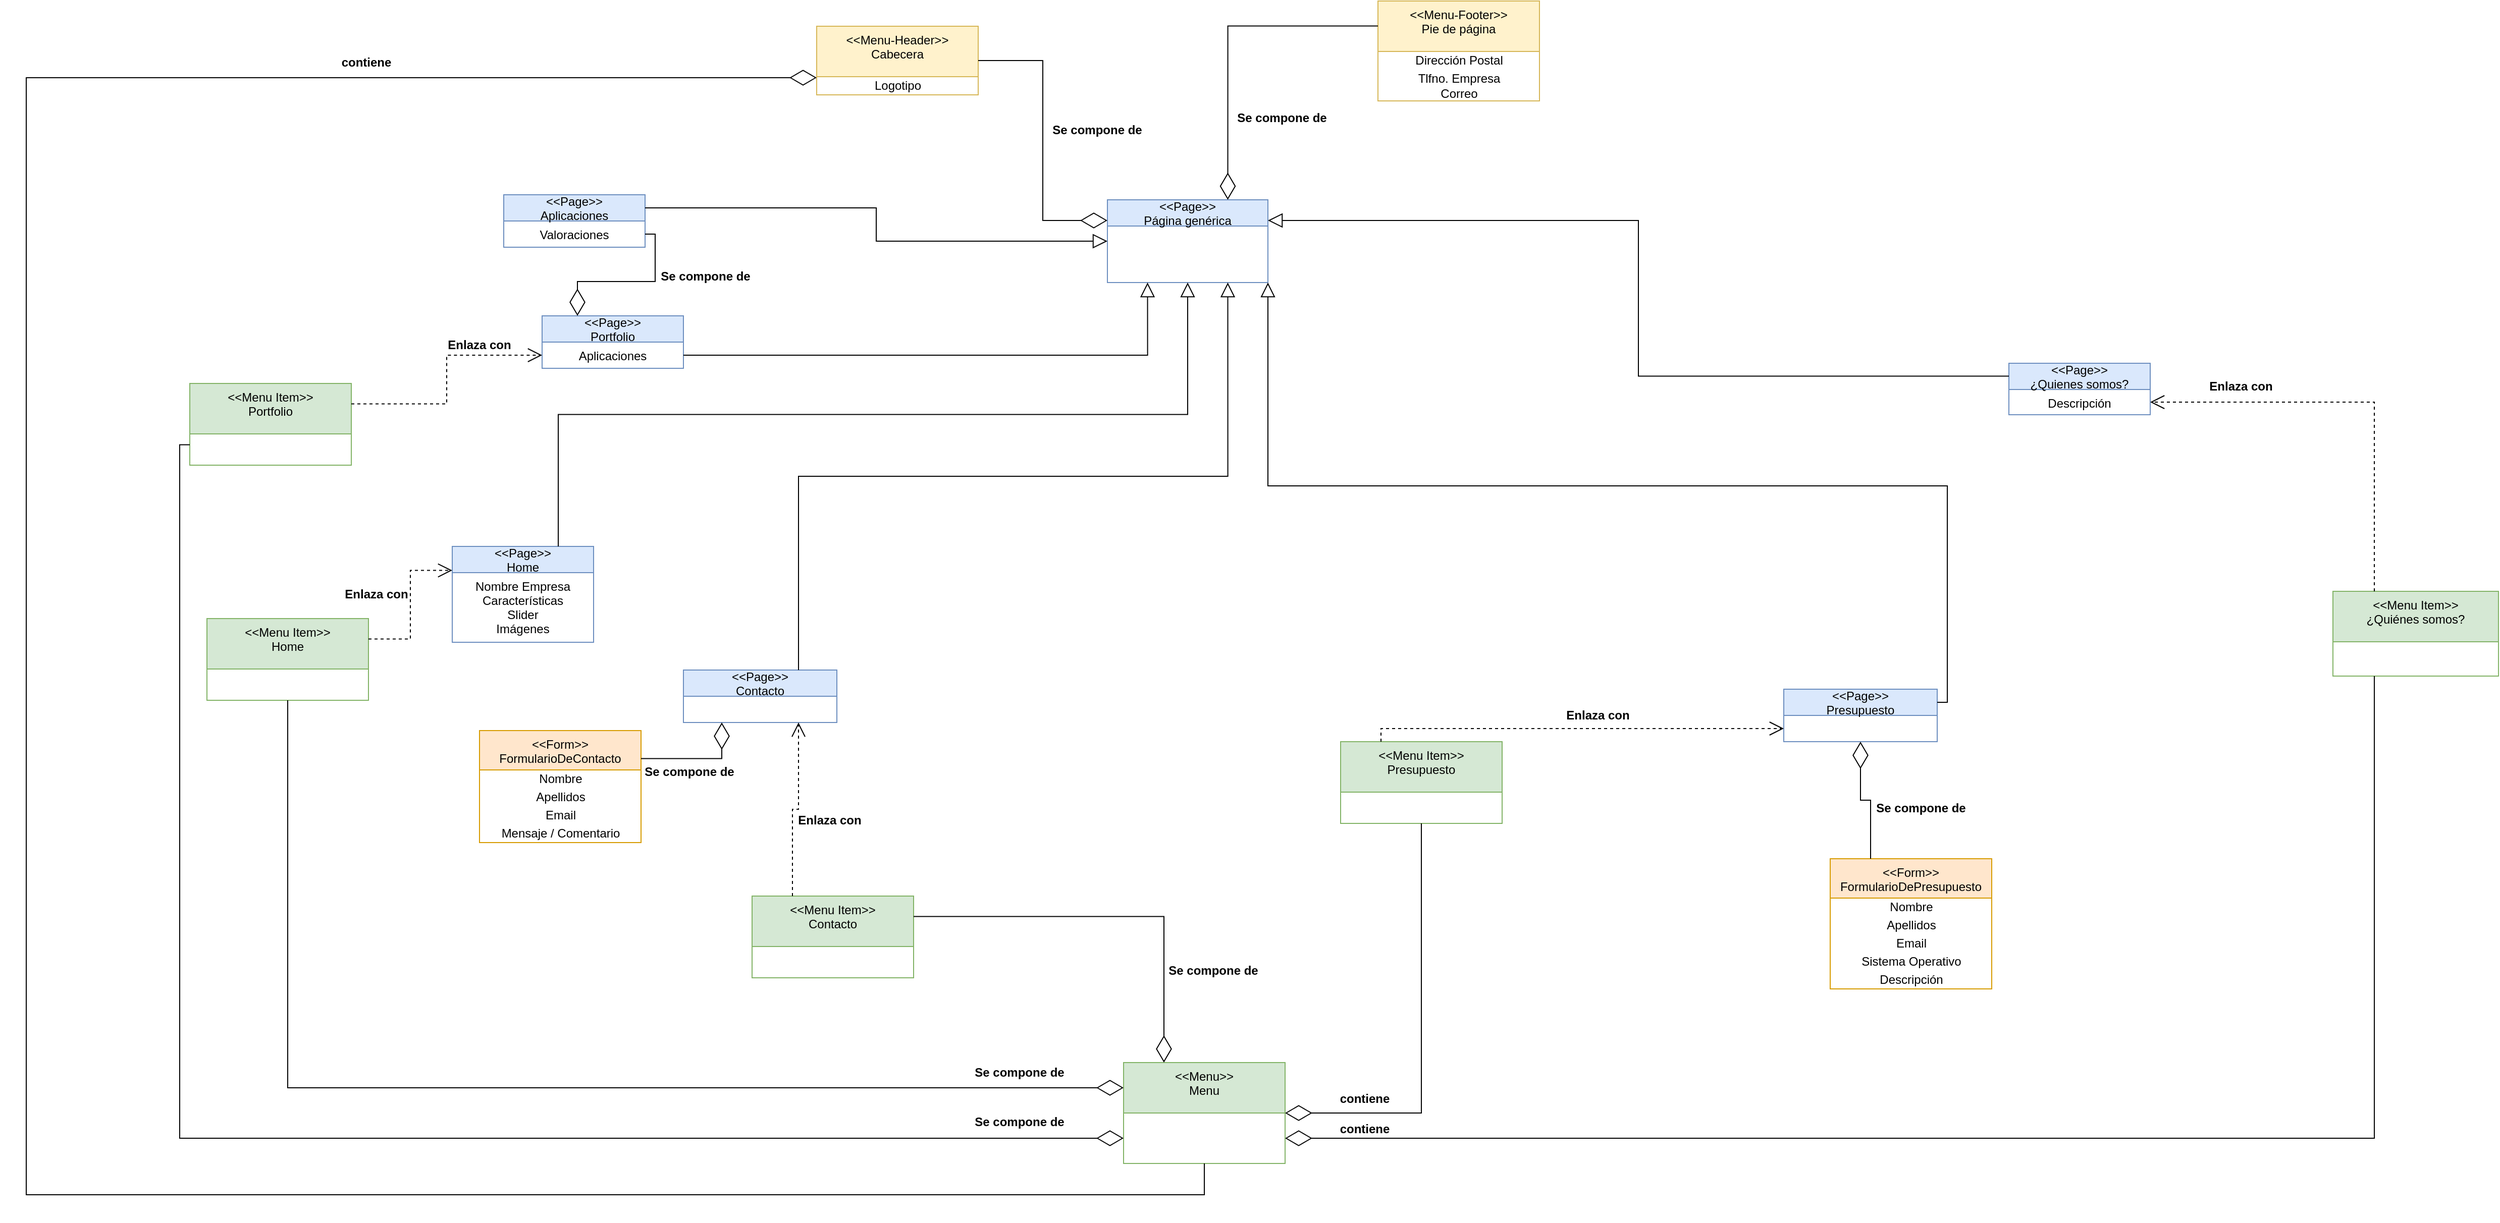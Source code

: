 <mxfile version="15.6.8" type="google"><diagram id="yA0G8UE_XmNXI0Ufz7mg" name="Page-1"><mxGraphModel dx="2530" dy="1765" grid="0" gridSize="10" guides="1" tooltips="1" connect="1" arrows="1" fold="1" page="0" pageScale="1" pageWidth="827" pageHeight="1169" math="0" shadow="0"><root><mxCell id="0"/><mxCell id="1" parent="0"/><mxCell id="hKRWNTkdXomV-O8M1W_Q-1" value="&lt;&lt;Menu&gt;&gt;&#10;Menu" style="swimlane;fontStyle=0;align=center;verticalAlign=top;childLayout=stackLayout;horizontal=1;startSize=50;horizontalStack=0;resizeParent=1;resizeParentMax=0;resizeLast=0;collapsible=1;marginBottom=0;fillColor=#d5e8d4;strokeColor=#82b366;" parent="1" vertex="1"><mxGeometry x="313" y="549" width="160" height="100" as="geometry"/></mxCell><mxCell id="hKRWNTkdXomV-O8M1W_Q-7" value="&lt;&lt;Menu Item&gt;&gt;&#10;Portfolio" style="swimlane;fontStyle=0;align=center;verticalAlign=top;childLayout=stackLayout;horizontal=1;startSize=50;horizontalStack=0;resizeParent=1;resizeParentMax=0;resizeLast=0;collapsible=1;marginBottom=0;fillColor=#d5e8d4;strokeColor=#82b366;" parent="1" vertex="1"><mxGeometry x="-612" y="-124" width="160" height="81" as="geometry"/></mxCell><mxCell id="hKRWNTkdXomV-O8M1W_Q-17" value="&lt;&lt;Menu Item&gt;&gt;&#10;¿Quiénes somos?" style="swimlane;fontStyle=0;align=center;verticalAlign=top;childLayout=stackLayout;horizontal=1;startSize=50;horizontalStack=0;resizeParent=1;resizeParentMax=0;resizeLast=0;collapsible=1;marginBottom=0;fillColor=#d5e8d4;strokeColor=#82b366;" parent="1" vertex="1"><mxGeometry x="1511" y="82" width="164" height="84" as="geometry"/></mxCell><mxCell id="hKRWNTkdXomV-O8M1W_Q-23" value="&lt;&lt;Menu Item&gt;&gt;&#10;Presupuesto" style="swimlane;fontStyle=0;align=center;verticalAlign=top;childLayout=stackLayout;horizontal=1;startSize=50;horizontalStack=0;resizeParent=1;resizeParentMax=0;resizeLast=0;collapsible=1;marginBottom=0;fillColor=#d5e8d4;strokeColor=#82b366;" parent="1" vertex="1"><mxGeometry x="528" y="231" width="160" height="81" as="geometry"/></mxCell><mxCell id="hKRWNTkdXomV-O8M1W_Q-37" value="&lt;&lt;Form&gt;&gt;&#10;FormularioDeContacto" style="swimlane;fontStyle=0;align=center;verticalAlign=top;childLayout=stackLayout;horizontal=1;startSize=39;horizontalStack=0;resizeParent=1;resizeParentMax=0;resizeLast=0;collapsible=1;marginBottom=0;fillColor=#ffe6cc;strokeColor=#d79b00;" parent="1" vertex="1"><mxGeometry x="-325" y="220" width="160" height="111" as="geometry"/></mxCell><mxCell id="hKRWNTkdXomV-O8M1W_Q-34" value="Nombre" style="text;html=1;align=center;verticalAlign=middle;resizable=0;points=[];autosize=1;" parent="hKRWNTkdXomV-O8M1W_Q-37" vertex="1"><mxGeometry y="39" width="160" height="18" as="geometry"/></mxCell><mxCell id="8-_YNBI-Xo3XljAT3MFW-4" value="Apellidos" style="text;html=1;align=center;verticalAlign=middle;resizable=0;points=[];autosize=1;" parent="hKRWNTkdXomV-O8M1W_Q-37" vertex="1"><mxGeometry y="57" width="160" height="18" as="geometry"/></mxCell><mxCell id="8-_YNBI-Xo3XljAT3MFW-14" value="Email" style="text;html=1;align=center;verticalAlign=middle;resizable=0;points=[];autosize=1;" parent="hKRWNTkdXomV-O8M1W_Q-37" vertex="1"><mxGeometry y="75" width="160" height="18" as="geometry"/></mxCell><mxCell id="8-_YNBI-Xo3XljAT3MFW-3" value="Mensaje / Comentario" style="text;html=1;align=center;verticalAlign=middle;resizable=0;points=[];autosize=1;" parent="hKRWNTkdXomV-O8M1W_Q-37" vertex="1"><mxGeometry y="93" width="160" height="18" as="geometry"/></mxCell><mxCell id="8-_YNBI-Xo3XljAT3MFW-54" value="&lt;&lt;Menu-Header&gt;&gt;&#10;Cabecera" style="swimlane;fontStyle=0;align=center;verticalAlign=top;childLayout=stackLayout;horizontal=1;startSize=50;horizontalStack=0;resizeParent=1;resizeParentMax=0;resizeLast=0;collapsible=1;marginBottom=0;fillColor=#fff2cc;strokeColor=#d6b656;" parent="1" vertex="1"><mxGeometry x="9" y="-478" width="160" height="68" as="geometry"/></mxCell><mxCell id="8-_YNBI-Xo3XljAT3MFW-55" value="Logotipo" style="text;html=1;align=center;verticalAlign=middle;resizable=0;points=[];autosize=1;" parent="8-_YNBI-Xo3XljAT3MFW-54" vertex="1"><mxGeometry y="50" width="160" height="18" as="geometry"/></mxCell><mxCell id="8-_YNBI-Xo3XljAT3MFW-58" value="&lt;&lt;Menu-Footer&gt;&gt;&#10;Pie de página" style="swimlane;fontStyle=0;align=center;verticalAlign=top;childLayout=stackLayout;horizontal=1;startSize=50;horizontalStack=0;resizeParent=1;resizeParentMax=0;resizeLast=0;collapsible=1;marginBottom=0;fillColor=#fff2cc;strokeColor=#d6b656;" parent="1" vertex="1"><mxGeometry x="565" y="-503" width="160" height="99" as="geometry"/></mxCell><mxCell id="8-_YNBI-Xo3XljAT3MFW-72" value="Dirección Postal" style="text;html=1;align=center;verticalAlign=middle;resizable=0;points=[];autosize=1;" parent="8-_YNBI-Xo3XljAT3MFW-58" vertex="1"><mxGeometry y="50" width="160" height="18" as="geometry"/></mxCell><mxCell id="8-_YNBI-Xo3XljAT3MFW-61" value="Tlfno. Empresa&lt;br&gt;Correo&lt;br&gt;" style="text;html=1;align=center;verticalAlign=middle;resizable=0;points=[];autosize=1;" parent="8-_YNBI-Xo3XljAT3MFW-58" vertex="1"><mxGeometry y="68" width="160" height="31" as="geometry"/></mxCell><mxCell id="uSKGlv6VRu8ZMcw1zpjb-21" value="&lt;&lt;Form&gt;&gt;&#10;FormularioDePresupuesto" style="swimlane;fontStyle=0;align=center;verticalAlign=top;childLayout=stackLayout;horizontal=1;startSize=39;horizontalStack=0;resizeParent=1;resizeParentMax=0;resizeLast=0;collapsible=1;marginBottom=0;fillColor=#ffe6cc;strokeColor=#d79b00;" parent="1" vertex="1"><mxGeometry x="1013" y="347" width="160" height="129" as="geometry"/></mxCell><mxCell id="uSKGlv6VRu8ZMcw1zpjb-22" value="Nombre" style="text;html=1;align=center;verticalAlign=middle;resizable=0;points=[];autosize=1;" parent="uSKGlv6VRu8ZMcw1zpjb-21" vertex="1"><mxGeometry y="39" width="160" height="18" as="geometry"/></mxCell><mxCell id="uSKGlv6VRu8ZMcw1zpjb-23" value="Apellidos" style="text;html=1;align=center;verticalAlign=middle;resizable=0;points=[];autosize=1;" parent="uSKGlv6VRu8ZMcw1zpjb-21" vertex="1"><mxGeometry y="57" width="160" height="18" as="geometry"/></mxCell><mxCell id="uSKGlv6VRu8ZMcw1zpjb-24" value="Email" style="text;html=1;align=center;verticalAlign=middle;resizable=0;points=[];autosize=1;" parent="uSKGlv6VRu8ZMcw1zpjb-21" vertex="1"><mxGeometry y="75" width="160" height="18" as="geometry"/></mxCell><mxCell id="uSKGlv6VRu8ZMcw1zpjb-25" value="Sistema Operativo" style="text;html=1;align=center;verticalAlign=middle;resizable=0;points=[];autosize=1;" parent="uSKGlv6VRu8ZMcw1zpjb-21" vertex="1"><mxGeometry y="93" width="160" height="18" as="geometry"/></mxCell><mxCell id="uSKGlv6VRu8ZMcw1zpjb-26" value="Descripción" style="text;html=1;align=center;verticalAlign=middle;resizable=0;points=[];autosize=1;" parent="uSKGlv6VRu8ZMcw1zpjb-21" vertex="1"><mxGeometry y="111" width="160" height="18" as="geometry"/></mxCell><mxCell id="jjfaVqkgL9GFzx0vU8Dk-1" value="&lt;&lt;Menu Item&gt;&gt;&#10;Contacto" style="swimlane;fontStyle=0;align=center;verticalAlign=top;childLayout=stackLayout;horizontal=1;startSize=50;horizontalStack=0;resizeParent=1;resizeParentMax=0;resizeLast=0;collapsible=1;marginBottom=0;fillColor=#d5e8d4;strokeColor=#82b366;" parent="1" vertex="1"><mxGeometry x="-55" y="384" width="160" height="81" as="geometry"/></mxCell><mxCell id="14crKxM14k7ak86ih8j9-1" value="&lt;&lt;Menu Item&gt;&gt;&#10;Home" style="swimlane;fontStyle=0;align=center;verticalAlign=top;childLayout=stackLayout;horizontal=1;startSize=50;horizontalStack=0;resizeParent=1;resizeParentMax=0;resizeLast=0;collapsible=1;marginBottom=0;fillColor=#d5e8d4;strokeColor=#82b366;" parent="1" vertex="1"><mxGeometry x="-595" y="109" width="160" height="81" as="geometry"/></mxCell><mxCell id="r9jEuWJ0YS5XxkECisP7-10" value="&lt;&lt;Page&gt;&gt;&#10;Portfolio" style="swimlane;fontStyle=0;childLayout=stackLayout;horizontal=1;startSize=26;fillColor=#dae8fc;horizontalStack=0;resizeParent=1;resizeParentMax=0;resizeLast=0;collapsible=1;marginBottom=0;align=center;strokeColor=#6c8ebf;" parent="1" vertex="1"><mxGeometry x="-263" y="-191" width="140" height="52" as="geometry"/></mxCell><mxCell id="r9jEuWJ0YS5XxkECisP7-11" value="Aplicaciones&#10;" style="text;strokeColor=none;fillColor=none;align=center;verticalAlign=top;spacingLeft=4;spacingRight=4;overflow=hidden;rotatable=0;points=[[0,0.5],[1,0.5]];portConstraint=eastwest;" parent="r9jEuWJ0YS5XxkECisP7-10" vertex="1"><mxGeometry y="26" width="140" height="26" as="geometry"/></mxCell><mxCell id="r9jEuWJ0YS5XxkECisP7-17" value="&lt;&lt;Page&gt;&gt;&#10;Home" style="swimlane;fontStyle=0;childLayout=stackLayout;horizontal=1;startSize=26;fillColor=#dae8fc;horizontalStack=0;resizeParent=1;resizeParentMax=0;resizeLast=0;collapsible=1;marginBottom=0;align=center;strokeColor=#6c8ebf;" parent="1" vertex="1"><mxGeometry x="-352" y="37.5" width="140" height="95" as="geometry"/></mxCell><mxCell id="r9jEuWJ0YS5XxkECisP7-18" value="Nombre Empresa&#10;Características&#10;Slider&#10;Imágenes" style="text;strokeColor=none;fillColor=none;align=center;verticalAlign=top;spacingLeft=4;spacingRight=4;overflow=hidden;rotatable=0;points=[[0,0.5],[1,0.5]];portConstraint=eastwest;" parent="r9jEuWJ0YS5XxkECisP7-17" vertex="1"><mxGeometry y="26" width="140" height="69" as="geometry"/></mxCell><mxCell id="r9jEuWJ0YS5XxkECisP7-21" value="&lt;&lt;Page&gt;&gt;&#10;Presupuesto" style="swimlane;fontStyle=0;childLayout=stackLayout;horizontal=1;startSize=26;fillColor=#dae8fc;horizontalStack=0;resizeParent=1;resizeParentMax=0;resizeLast=0;collapsible=1;marginBottom=0;align=center;strokeColor=#6c8ebf;" parent="1" vertex="1"><mxGeometry x="967" y="179" width="152" height="52" as="geometry"/></mxCell><mxCell id="r9jEuWJ0YS5XxkECisP7-25" value="" style="endArrow=diamondThin;endFill=0;endSize=24;html=1;rounded=0;exitX=0.25;exitY=0;exitDx=0;exitDy=0;entryX=0.5;entryY=1;entryDx=0;entryDy=0;edgeStyle=orthogonalEdgeStyle;" parent="1" source="uSKGlv6VRu8ZMcw1zpjb-21" target="r9jEuWJ0YS5XxkECisP7-21" edge="1"><mxGeometry width="160" relative="1" as="geometry"><mxPoint x="744" y="-693" as="sourcePoint"/><mxPoint x="1166" y="224" as="targetPoint"/></mxGeometry></mxCell><mxCell id="r9jEuWJ0YS5XxkECisP7-26" value="&lt;&lt;Page&gt;&gt;&#10;Contacto" style="swimlane;fontStyle=0;childLayout=stackLayout;horizontal=1;startSize=26;fillColor=#dae8fc;horizontalStack=0;resizeParent=1;resizeParentMax=0;resizeLast=0;collapsible=1;marginBottom=0;align=center;strokeColor=#6c8ebf;" parent="1" vertex="1"><mxGeometry x="-123" y="160" width="152" height="52" as="geometry"/></mxCell><mxCell id="r9jEuWJ0YS5XxkECisP7-29" value="&lt;&lt;Page&gt;&gt;&#10;¿Quienes somos?" style="swimlane;fontStyle=0;childLayout=stackLayout;horizontal=1;startSize=26;fillColor=#dae8fc;horizontalStack=0;resizeParent=1;resizeParentMax=0;resizeLast=0;collapsible=1;marginBottom=0;align=center;strokeColor=#6c8ebf;" parent="1" vertex="1"><mxGeometry x="1190" y="-144" width="140" height="51" as="geometry"/></mxCell><mxCell id="r9jEuWJ0YS5XxkECisP7-30" value="Descripción" style="text;strokeColor=none;fillColor=none;align=center;verticalAlign=top;spacingLeft=4;spacingRight=4;overflow=hidden;rotatable=0;points=[[0,0.5],[1,0.5]];portConstraint=eastwest;" parent="r9jEuWJ0YS5XxkECisP7-29" vertex="1"><mxGeometry y="26" width="140" height="25" as="geometry"/></mxCell><mxCell id="3JLTGPS4duu8fIlQFXRI-1" value="&lt;&lt;Page&gt;&gt;&#10;Aplicaciones" style="swimlane;fontStyle=0;childLayout=stackLayout;horizontal=1;startSize=26;fillColor=#dae8fc;horizontalStack=0;resizeParent=1;resizeParentMax=0;resizeLast=0;collapsible=1;marginBottom=0;align=center;strokeColor=#6c8ebf;" parent="1" vertex="1"><mxGeometry x="-301" y="-311" width="140" height="52" as="geometry"/></mxCell><mxCell id="3JLTGPS4duu8fIlQFXRI-2" value="Valoraciones" style="text;strokeColor=none;fillColor=none;align=center;verticalAlign=top;spacingLeft=4;spacingRight=4;overflow=hidden;rotatable=0;points=[[0,0.5],[1,0.5]];portConstraint=eastwest;" parent="3JLTGPS4duu8fIlQFXRI-1" vertex="1"><mxGeometry y="26" width="140" height="26" as="geometry"/></mxCell><mxCell id="3JLTGPS4duu8fIlQFXRI-3" value="" style="endArrow=diamondThin;endFill=0;endSize=24;html=1;rounded=0;entryX=0.25;entryY=0;entryDx=0;entryDy=0;exitX=1;exitY=0.5;exitDx=0;exitDy=0;edgeStyle=orthogonalEdgeStyle;" parent="1" source="3JLTGPS4duu8fIlQFXRI-2" target="r9jEuWJ0YS5XxkECisP7-10" edge="1"><mxGeometry width="160" relative="1" as="geometry"><mxPoint x="-542" y="121" as="sourcePoint"/><mxPoint x="-382" y="121" as="targetPoint"/></mxGeometry></mxCell><mxCell id="3JLTGPS4duu8fIlQFXRI-4" value="" style="endArrow=diamondThin;endFill=0;endSize=24;html=1;rounded=0;entryX=0;entryY=0.75;entryDx=0;entryDy=0;exitX=0;exitY=0.75;exitDx=0;exitDy=0;edgeStyle=orthogonalEdgeStyle;" parent="1" source="hKRWNTkdXomV-O8M1W_Q-7" target="hKRWNTkdXomV-O8M1W_Q-1" edge="1"><mxGeometry width="160" relative="1" as="geometry"><mxPoint x="14" y="157" as="sourcePoint"/><mxPoint x="174" y="157" as="targetPoint"/></mxGeometry></mxCell><mxCell id="3JLTGPS4duu8fIlQFXRI-5" value="" style="endArrow=diamondThin;endFill=0;endSize=24;html=1;rounded=0;exitX=0.5;exitY=1;exitDx=0;exitDy=0;entryX=0;entryY=0.25;entryDx=0;entryDy=0;edgeStyle=orthogonalEdgeStyle;" parent="1" source="14crKxM14k7ak86ih8j9-1" target="hKRWNTkdXomV-O8M1W_Q-1" edge="1"><mxGeometry width="160" relative="1" as="geometry"><mxPoint x="12" y="19" as="sourcePoint"/><mxPoint x="366" y="19" as="targetPoint"/></mxGeometry></mxCell><mxCell id="3JLTGPS4duu8fIlQFXRI-23" value="" style="endArrow=diamondThin;endFill=0;endSize=24;html=1;rounded=0;exitX=0.5;exitY=1;exitDx=0;exitDy=0;entryX=1;entryY=0.5;entryDx=0;entryDy=0;edgeStyle=orthogonalEdgeStyle;" parent="1" source="hKRWNTkdXomV-O8M1W_Q-23" target="hKRWNTkdXomV-O8M1W_Q-1" edge="1"><mxGeometry width="160" relative="1" as="geometry"><mxPoint x="30" y="53" as="sourcePoint"/><mxPoint x="376" y="19" as="targetPoint"/></mxGeometry></mxCell><mxCell id="3JLTGPS4duu8fIlQFXRI-24" value="" style="endArrow=diamondThin;endFill=0;endSize=24;html=1;rounded=0;exitX=1;exitY=0.25;exitDx=0;exitDy=0;entryX=0.25;entryY=0;entryDx=0;entryDy=0;edgeStyle=orthogonalEdgeStyle;" parent="1" source="jjfaVqkgL9GFzx0vU8Dk-1" target="hKRWNTkdXomV-O8M1W_Q-1" edge="1"><mxGeometry width="160" relative="1" as="geometry"><mxPoint x="30" y="53" as="sourcePoint"/><mxPoint x="376" y="29" as="targetPoint"/></mxGeometry></mxCell><mxCell id="3JLTGPS4duu8fIlQFXRI-25" value="" style="endArrow=diamondThin;endFill=0;endSize=24;html=1;rounded=0;exitX=0.25;exitY=1;exitDx=0;exitDy=0;entryX=1;entryY=0.75;entryDx=0;entryDy=0;edgeStyle=orthogonalEdgeStyle;" parent="1" source="hKRWNTkdXomV-O8M1W_Q-17" target="hKRWNTkdXomV-O8M1W_Q-1" edge="1"><mxGeometry width="160" relative="1" as="geometry"><mxPoint x="40" y="63" as="sourcePoint"/><mxPoint x="500" y="194" as="targetPoint"/></mxGeometry></mxCell><mxCell id="u-VL629CcVsf0Xxn9hJs-5" value="&lt;&lt;Page&gt;&gt;&#10;Página genérica" style="swimlane;fontStyle=0;childLayout=stackLayout;horizontal=1;startSize=26;fillColor=#dae8fc;horizontalStack=0;resizeParent=1;resizeParentMax=0;resizeLast=0;collapsible=1;marginBottom=0;align=center;strokeColor=#6c8ebf;" parent="1" vertex="1" collapsed="1"><mxGeometry x="297" y="-306" width="159" height="82" as="geometry"><mxRectangle x="374" y="-201" width="140" height="65" as="alternateBounds"/></mxGeometry></mxCell><mxCell id="u-VL629CcVsf0Xxn9hJs-6" value="Descripción" style="text;strokeColor=none;fillColor=none;align=center;verticalAlign=top;spacingLeft=4;spacingRight=4;overflow=hidden;rotatable=0;points=[[0,0.5],[1,0.5]];portConstraint=eastwest;" parent="u-VL629CcVsf0Xxn9hJs-5" vertex="1"><mxGeometry y="26" width="159" height="39" as="geometry"/></mxCell><mxCell id="u-VL629CcVsf0Xxn9hJs-10" value="" style="endArrow=diamondThin;endFill=0;endSize=24;html=1;rounded=0;edgeStyle=orthogonalEdgeStyle;entryX=0;entryY=0.75;entryDx=0;entryDy=0;exitX=0.5;exitY=1;exitDx=0;exitDy=0;" parent="1" source="hKRWNTkdXomV-O8M1W_Q-1" target="8-_YNBI-Xo3XljAT3MFW-54" edge="1"><mxGeometry width="160" relative="1" as="geometry"><mxPoint x="146" y="-423" as="sourcePoint"/><mxPoint x="215" y="-371" as="targetPoint"/><Array as="points"><mxPoint x="393" y="680"/><mxPoint x="-774" y="680"/><mxPoint x="-774" y="-427"/></Array></mxGeometry></mxCell><mxCell id="u-VL629CcVsf0Xxn9hJs-11" value="" style="endArrow=diamondThin;endFill=0;endSize=24;html=1;rounded=0;edgeStyle=orthogonalEdgeStyle;entryX=0;entryY=0.25;entryDx=0;entryDy=0;exitX=1;exitY=0.5;exitDx=0;exitDy=0;" parent="1" source="8-_YNBI-Xo3XljAT3MFW-54" target="u-VL629CcVsf0Xxn9hJs-5" edge="1"><mxGeometry width="160" relative="1" as="geometry"><mxPoint x="68" y="-202" as="sourcePoint"/><mxPoint x="228" y="-202" as="targetPoint"/></mxGeometry></mxCell><mxCell id="u-VL629CcVsf0Xxn9hJs-12" value="" style="endArrow=diamondThin;endFill=0;endSize=24;html=1;rounded=0;edgeStyle=orthogonalEdgeStyle;entryX=0.75;entryY=0;entryDx=0;entryDy=0;exitX=0;exitY=0.25;exitDx=0;exitDy=0;" parent="1" source="8-_YNBI-Xo3XljAT3MFW-58" target="u-VL629CcVsf0Xxn9hJs-5" edge="1"><mxGeometry width="160" relative="1" as="geometry"><mxPoint x="544" y="-271" as="sourcePoint"/><mxPoint x="704" y="-271" as="targetPoint"/></mxGeometry></mxCell><mxCell id="u-VL629CcVsf0Xxn9hJs-13" value="" style="endArrow=block;endFill=0;endSize=12;html=1;rounded=0;edgeStyle=orthogonalEdgeStyle;entryX=0.25;entryY=1;entryDx=0;entryDy=0;exitX=1;exitY=0.5;exitDx=0;exitDy=0;" parent="1" source="r9jEuWJ0YS5XxkECisP7-11" target="u-VL629CcVsf0Xxn9hJs-5" edge="1"><mxGeometry width="160" relative="1" as="geometry"><mxPoint x="-73" y="-181" as="sourcePoint"/><mxPoint x="87" y="-181" as="targetPoint"/></mxGeometry></mxCell><mxCell id="u-VL629CcVsf0Xxn9hJs-14" value="" style="endArrow=block;endFill=0;endSize=12;html=1;rounded=0;edgeStyle=orthogonalEdgeStyle;entryX=0.5;entryY=1;entryDx=0;entryDy=0;exitX=0.75;exitY=0;exitDx=0;exitDy=0;" parent="1" source="r9jEuWJ0YS5XxkECisP7-17" target="u-VL629CcVsf0Xxn9hJs-5" edge="1"><mxGeometry width="160" relative="1" as="geometry"><mxPoint x="-173" y="-20.0" as="sourcePoint"/><mxPoint x="383.75" y="-224" as="targetPoint"/></mxGeometry></mxCell><mxCell id="u-VL629CcVsf0Xxn9hJs-15" value="" style="endArrow=block;endFill=0;endSize=12;html=1;rounded=0;edgeStyle=orthogonalEdgeStyle;entryX=1;entryY=1;entryDx=0;entryDy=0;exitX=1;exitY=0.25;exitDx=0;exitDy=0;" parent="1" source="r9jEuWJ0YS5XxkECisP7-21" target="u-VL629CcVsf0Xxn9hJs-5" edge="1"><mxGeometry width="160" relative="1" as="geometry"><mxPoint x="336" y="124" as="sourcePoint"/><mxPoint x="416.75" y="-217" as="targetPoint"/></mxGeometry></mxCell><mxCell id="u-VL629CcVsf0Xxn9hJs-16" value="" style="endArrow=block;endFill=0;endSize=12;html=1;rounded=0;edgeStyle=orthogonalEdgeStyle;entryX=0.75;entryY=1;entryDx=0;entryDy=0;exitX=0.75;exitY=0;exitDx=0;exitDy=0;" parent="1" source="r9jEuWJ0YS5XxkECisP7-26" target="u-VL629CcVsf0Xxn9hJs-5" edge="1"><mxGeometry width="160" relative="1" as="geometry"><mxPoint x="295.0" y="449.0" as="sourcePoint"/><mxPoint x="466.0" y="-214" as="targetPoint"/></mxGeometry></mxCell><mxCell id="u-VL629CcVsf0Xxn9hJs-17" value="" style="endArrow=block;endFill=0;endSize=12;html=1;rounded=0;edgeStyle=orthogonalEdgeStyle;exitX=0;exitY=0.25;exitDx=0;exitDy=0;entryX=1;entryY=0.25;entryDx=0;entryDy=0;" parent="1" source="r9jEuWJ0YS5XxkECisP7-29" target="u-VL629CcVsf0Xxn9hJs-5" edge="1"><mxGeometry width="160" relative="1" as="geometry"><mxPoint x="643.75" y="422" as="sourcePoint"/><mxPoint x="526" y="-237" as="targetPoint"/></mxGeometry></mxCell><mxCell id="u-VL629CcVsf0Xxn9hJs-20" value="" style="endArrow=diamondThin;endFill=0;endSize=24;html=1;rounded=0;edgeStyle=orthogonalEdgeStyle;entryX=0.25;entryY=1;entryDx=0;entryDy=0;exitX=1;exitY=0.25;exitDx=0;exitDy=0;" parent="1" source="hKRWNTkdXomV-O8M1W_Q-37" target="r9jEuWJ0YS5XxkECisP7-26" edge="1"><mxGeometry width="160" relative="1" as="geometry"><mxPoint x="-126" y="377" as="sourcePoint"/><mxPoint x="34" y="377" as="targetPoint"/></mxGeometry></mxCell><mxCell id="u-VL629CcVsf0Xxn9hJs-21" value="" style="endArrow=block;endFill=0;endSize=12;html=1;rounded=0;edgeStyle=orthogonalEdgeStyle;entryX=0;entryY=0.5;entryDx=0;entryDy=0;exitX=1;exitY=0.25;exitDx=0;exitDy=0;" parent="1" source="3JLTGPS4duu8fIlQFXRI-1" target="u-VL629CcVsf0Xxn9hJs-5" edge="1"><mxGeometry width="160" relative="1" as="geometry"><mxPoint x="-128" y="-322" as="sourcePoint"/><mxPoint x="149.75" y="-328" as="targetPoint"/></mxGeometry></mxCell><object label="" id="u-VL629CcVsf0Xxn9hJs-22"><mxCell style="endArrow=open;dashed=1;endFill=1;endSize=12;html=1;rounded=0;edgeStyle=orthogonalEdgeStyle;entryX=0;entryY=0.5;entryDx=0;entryDy=0;exitX=1;exitY=0.25;exitDx=0;exitDy=0;" parent="1" source="hKRWNTkdXomV-O8M1W_Q-7" target="r9jEuWJ0YS5XxkECisP7-11" edge="1"><mxGeometry width="160" relative="1" as="geometry"><mxPoint x="-458" y="-165.5" as="sourcePoint"/><mxPoint x="-298" y="-165.5" as="targetPoint"/></mxGeometry></mxCell></object><object label="" id="u-VL629CcVsf0Xxn9hJs-26"><mxCell style="endArrow=open;dashed=1;endFill=1;endSize=12;html=1;rounded=0;edgeStyle=orthogonalEdgeStyle;entryX=0;entryY=0.25;entryDx=0;entryDy=0;exitX=1;exitY=0.25;exitDx=0;exitDy=0;" parent="1" source="14crKxM14k7ak86ih8j9-1" target="r9jEuWJ0YS5XxkECisP7-17" edge="1"><mxGeometry width="160" relative="1" as="geometry"><mxPoint x="-584" y="21.25" as="sourcePoint"/><mxPoint x="-395" y="-27" as="targetPoint"/></mxGeometry></mxCell></object><object label="" id="u-VL629CcVsf0Xxn9hJs-27"><mxCell style="endArrow=open;dashed=1;endFill=1;endSize=12;html=1;rounded=0;edgeStyle=orthogonalEdgeStyle;entryX=0.75;entryY=1;entryDx=0;entryDy=0;exitX=0.25;exitY=0;exitDx=0;exitDy=0;" parent="1" source="jjfaVqkgL9GFzx0vU8Dk-1" target="r9jEuWJ0YS5XxkECisP7-26" edge="1"><mxGeometry width="160" relative="1" as="geometry"><mxPoint x="-65" y="307.92" as="sourcePoint"/><mxPoint x="46" y="244.92" as="targetPoint"/></mxGeometry></mxCell></object><object label="" id="u-VL629CcVsf0Xxn9hJs-28"><mxCell style="endArrow=open;dashed=1;endFill=1;endSize=12;html=1;rounded=0;edgeStyle=orthogonalEdgeStyle;entryX=1;entryY=0.5;entryDx=0;entryDy=0;exitX=0.25;exitY=0;exitDx=0;exitDy=0;" parent="1" source="hKRWNTkdXomV-O8M1W_Q-17" target="r9jEuWJ0YS5XxkECisP7-30" edge="1"><mxGeometry width="160" relative="1" as="geometry"><mxPoint x="482" y="389" as="sourcePoint"/><mxPoint x="488" y="217" as="targetPoint"/></mxGeometry></mxCell></object><object label="" id="u-VL629CcVsf0Xxn9hJs-29"><mxCell style="endArrow=open;dashed=1;endFill=1;endSize=12;html=1;rounded=0;edgeStyle=orthogonalEdgeStyle;entryX=0;entryY=0.75;entryDx=0;entryDy=0;exitX=0.25;exitY=0;exitDx=0;exitDy=0;" parent="1" source="hKRWNTkdXomV-O8M1W_Q-23" target="r9jEuWJ0YS5XxkECisP7-21" edge="1"><mxGeometry width="160" relative="1" as="geometry"><mxPoint x="885" y="361.5" as="sourcePoint"/><mxPoint x="870" y="257" as="targetPoint"/></mxGeometry></mxCell></object><mxCell id="yP33iliuLdOA7pDao_0n-1" value="&lt;b&gt;contiene&lt;/b&gt;" style="text;html=1;strokeColor=none;fillColor=none;align=center;verticalAlign=middle;whiteSpace=wrap;rounded=0;" vertex="1" parent="1"><mxGeometry x="-514" y="-457" width="154" height="30" as="geometry"/></mxCell><mxCell id="yP33iliuLdOA7pDao_0n-2" value="&lt;b&gt;Se compone de&lt;/b&gt;" style="text;html=1;strokeColor=none;fillColor=none;align=center;verticalAlign=middle;whiteSpace=wrap;rounded=0;" vertex="1" parent="1"><mxGeometry x="393" y="-402" width="154" height="30" as="geometry"/></mxCell><mxCell id="yP33iliuLdOA7pDao_0n-3" value="&lt;b&gt;Se compone de&lt;/b&gt;" style="text;html=1;strokeColor=none;fillColor=none;align=center;verticalAlign=middle;whiteSpace=wrap;rounded=0;" vertex="1" parent="1"><mxGeometry x="210" y="-390" width="154" height="30" as="geometry"/></mxCell><mxCell id="yP33iliuLdOA7pDao_0n-4" value="&lt;b&gt;Se compone de&lt;/b&gt;" style="text;html=1;strokeColor=none;fillColor=none;align=center;verticalAlign=middle;whiteSpace=wrap;rounded=0;" vertex="1" parent="1"><mxGeometry x="-178" y="-245" width="154" height="30" as="geometry"/></mxCell><mxCell id="yP33iliuLdOA7pDao_0n-5" value="&lt;b&gt;Se compone de&lt;/b&gt;" style="text;html=1;strokeColor=none;fillColor=none;align=center;verticalAlign=middle;whiteSpace=wrap;rounded=0;" vertex="1" parent="1"><mxGeometry x="-194" y="246" width="154" height="30" as="geometry"/></mxCell><mxCell id="yP33iliuLdOA7pDao_0n-6" value="&lt;b&gt;Se compone de&lt;/b&gt;" style="text;html=1;strokeColor=none;fillColor=none;align=center;verticalAlign=middle;whiteSpace=wrap;rounded=0;" vertex="1" parent="1"><mxGeometry x="133" y="544" width="154" height="30" as="geometry"/></mxCell><mxCell id="yP33iliuLdOA7pDao_0n-7" value="&lt;b&gt;Se compone de&lt;/b&gt;" style="text;html=1;strokeColor=none;fillColor=none;align=center;verticalAlign=middle;whiteSpace=wrap;rounded=0;" vertex="1" parent="1"><mxGeometry x="133" y="593" width="154" height="30" as="geometry"/></mxCell><mxCell id="yP33iliuLdOA7pDao_0n-8" value="&lt;b&gt;contiene&lt;/b&gt;" style="text;html=1;strokeColor=none;fillColor=none;align=center;verticalAlign=middle;whiteSpace=wrap;rounded=0;" vertex="1" parent="1"><mxGeometry x="475" y="570" width="154" height="30" as="geometry"/></mxCell><mxCell id="yP33iliuLdOA7pDao_0n-9" value="&lt;b&gt;contiene&lt;/b&gt;" style="text;html=1;strokeColor=none;fillColor=none;align=center;verticalAlign=middle;whiteSpace=wrap;rounded=0;" vertex="1" parent="1"><mxGeometry x="475" y="600" width="154" height="30" as="geometry"/></mxCell><mxCell id="yP33iliuLdOA7pDao_0n-10" value="&lt;b&gt;Se compone de&lt;/b&gt;" style="text;html=1;strokeColor=none;fillColor=none;align=center;verticalAlign=middle;whiteSpace=wrap;rounded=0;" vertex="1" parent="1"><mxGeometry x="325" y="443" width="154" height="30" as="geometry"/></mxCell><mxCell id="yP33iliuLdOA7pDao_0n-11" value="&lt;b&gt;Se compone de&lt;/b&gt;" style="text;html=1;strokeColor=none;fillColor=none;align=center;verticalAlign=middle;whiteSpace=wrap;rounded=0;" vertex="1" parent="1"><mxGeometry x="1026" y="282" width="154" height="30" as="geometry"/></mxCell><mxCell id="yP33iliuLdOA7pDao_0n-13" value="&lt;b&gt;Enlaza con&lt;/b&gt;" style="text;html=1;strokeColor=none;fillColor=none;align=center;verticalAlign=middle;whiteSpace=wrap;rounded=0;" vertex="1" parent="1"><mxGeometry x="716" y="190" width="134" height="30" as="geometry"/></mxCell><mxCell id="yP33iliuLdOA7pDao_0n-14" value="&lt;b&gt;Enlaza con&lt;/b&gt;" style="text;html=1;strokeColor=none;fillColor=none;align=center;verticalAlign=middle;whiteSpace=wrap;rounded=0;" vertex="1" parent="1"><mxGeometry x="-392" y="-177" width="134" height="30" as="geometry"/></mxCell><mxCell id="yP33iliuLdOA7pDao_0n-15" value="&lt;b&gt;Enlaza con&lt;/b&gt;" style="text;html=1;strokeColor=none;fillColor=none;align=center;verticalAlign=middle;whiteSpace=wrap;rounded=0;" vertex="1" parent="1"><mxGeometry x="-494" y="70" width="134" height="30" as="geometry"/></mxCell><mxCell id="yP33iliuLdOA7pDao_0n-16" value="&lt;b&gt;Enlaza con&lt;/b&gt;" style="text;html=1;strokeColor=none;fillColor=none;align=center;verticalAlign=middle;whiteSpace=wrap;rounded=0;" vertex="1" parent="1"><mxGeometry x="1353" y="-136" width="134" height="30" as="geometry"/></mxCell><mxCell id="yP33iliuLdOA7pDao_0n-17" value="&lt;b&gt;Enlaza con&lt;/b&gt;" style="text;html=1;strokeColor=none;fillColor=none;align=center;verticalAlign=middle;whiteSpace=wrap;rounded=0;" vertex="1" parent="1"><mxGeometry x="-45" y="294" width="134" height="30" as="geometry"/></mxCell></root></mxGraphModel></diagram></mxfile>